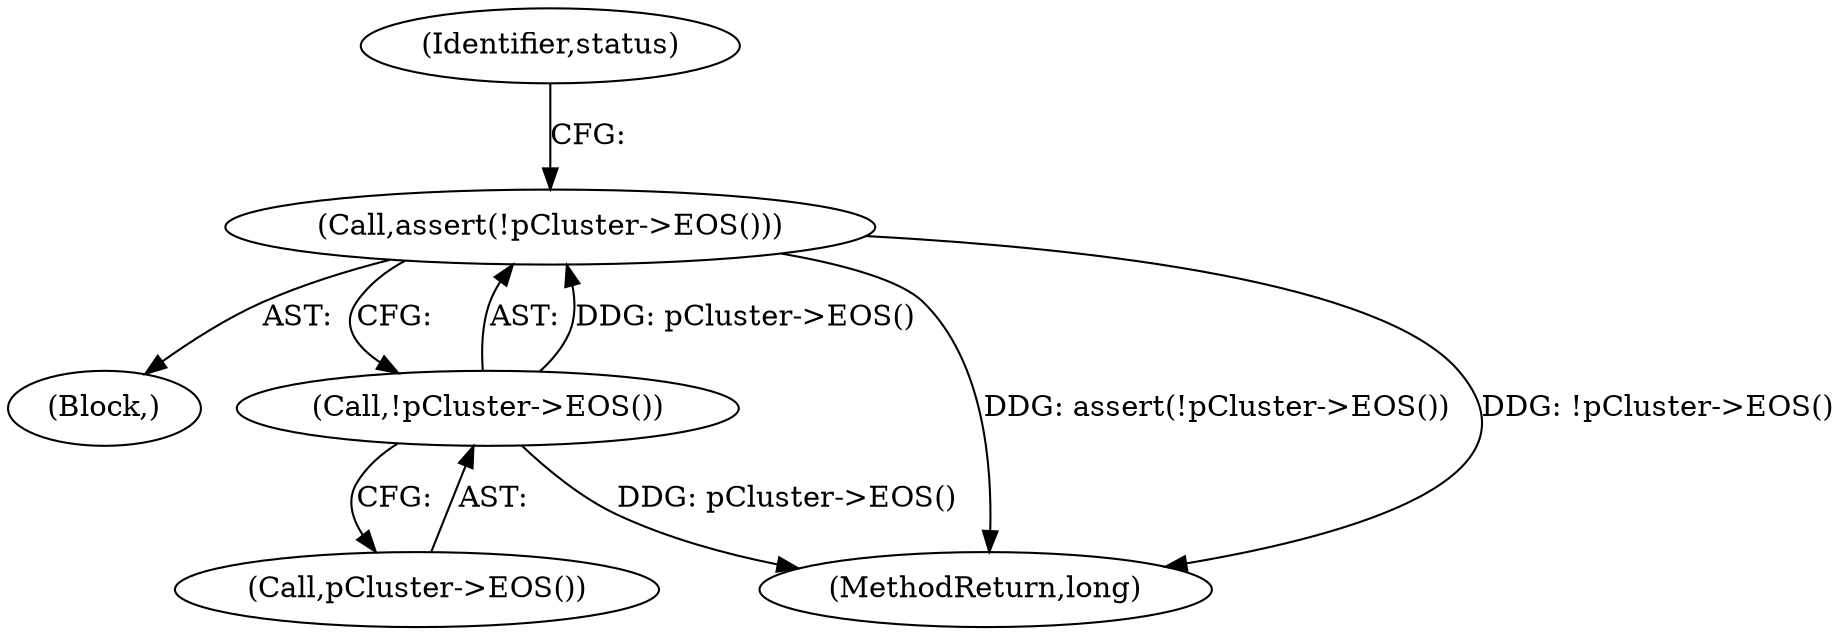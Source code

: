 digraph "0_Android_cc274e2abe8b2a6698a5c47d8aa4bb45f1f9538d_21@API" {
"1000144" [label="(Call,assert(!pCluster->EOS()))"];
"1000145" [label="(Call,!pCluster->EOS())"];
"1000109" [label="(Block,)"];
"1000149" [label="(Identifier,status)"];
"1000144" [label="(Call,assert(!pCluster->EOS()))"];
"1000146" [label="(Call,pCluster->EOS())"];
"1000252" [label="(MethodReturn,long)"];
"1000145" [label="(Call,!pCluster->EOS())"];
"1000144" -> "1000109"  [label="AST: "];
"1000144" -> "1000145"  [label="CFG: "];
"1000145" -> "1000144"  [label="AST: "];
"1000149" -> "1000144"  [label="CFG: "];
"1000144" -> "1000252"  [label="DDG: assert(!pCluster->EOS())"];
"1000144" -> "1000252"  [label="DDG: !pCluster->EOS()"];
"1000145" -> "1000144"  [label="DDG: pCluster->EOS()"];
"1000145" -> "1000146"  [label="CFG: "];
"1000146" -> "1000145"  [label="AST: "];
"1000145" -> "1000252"  [label="DDG: pCluster->EOS()"];
}
